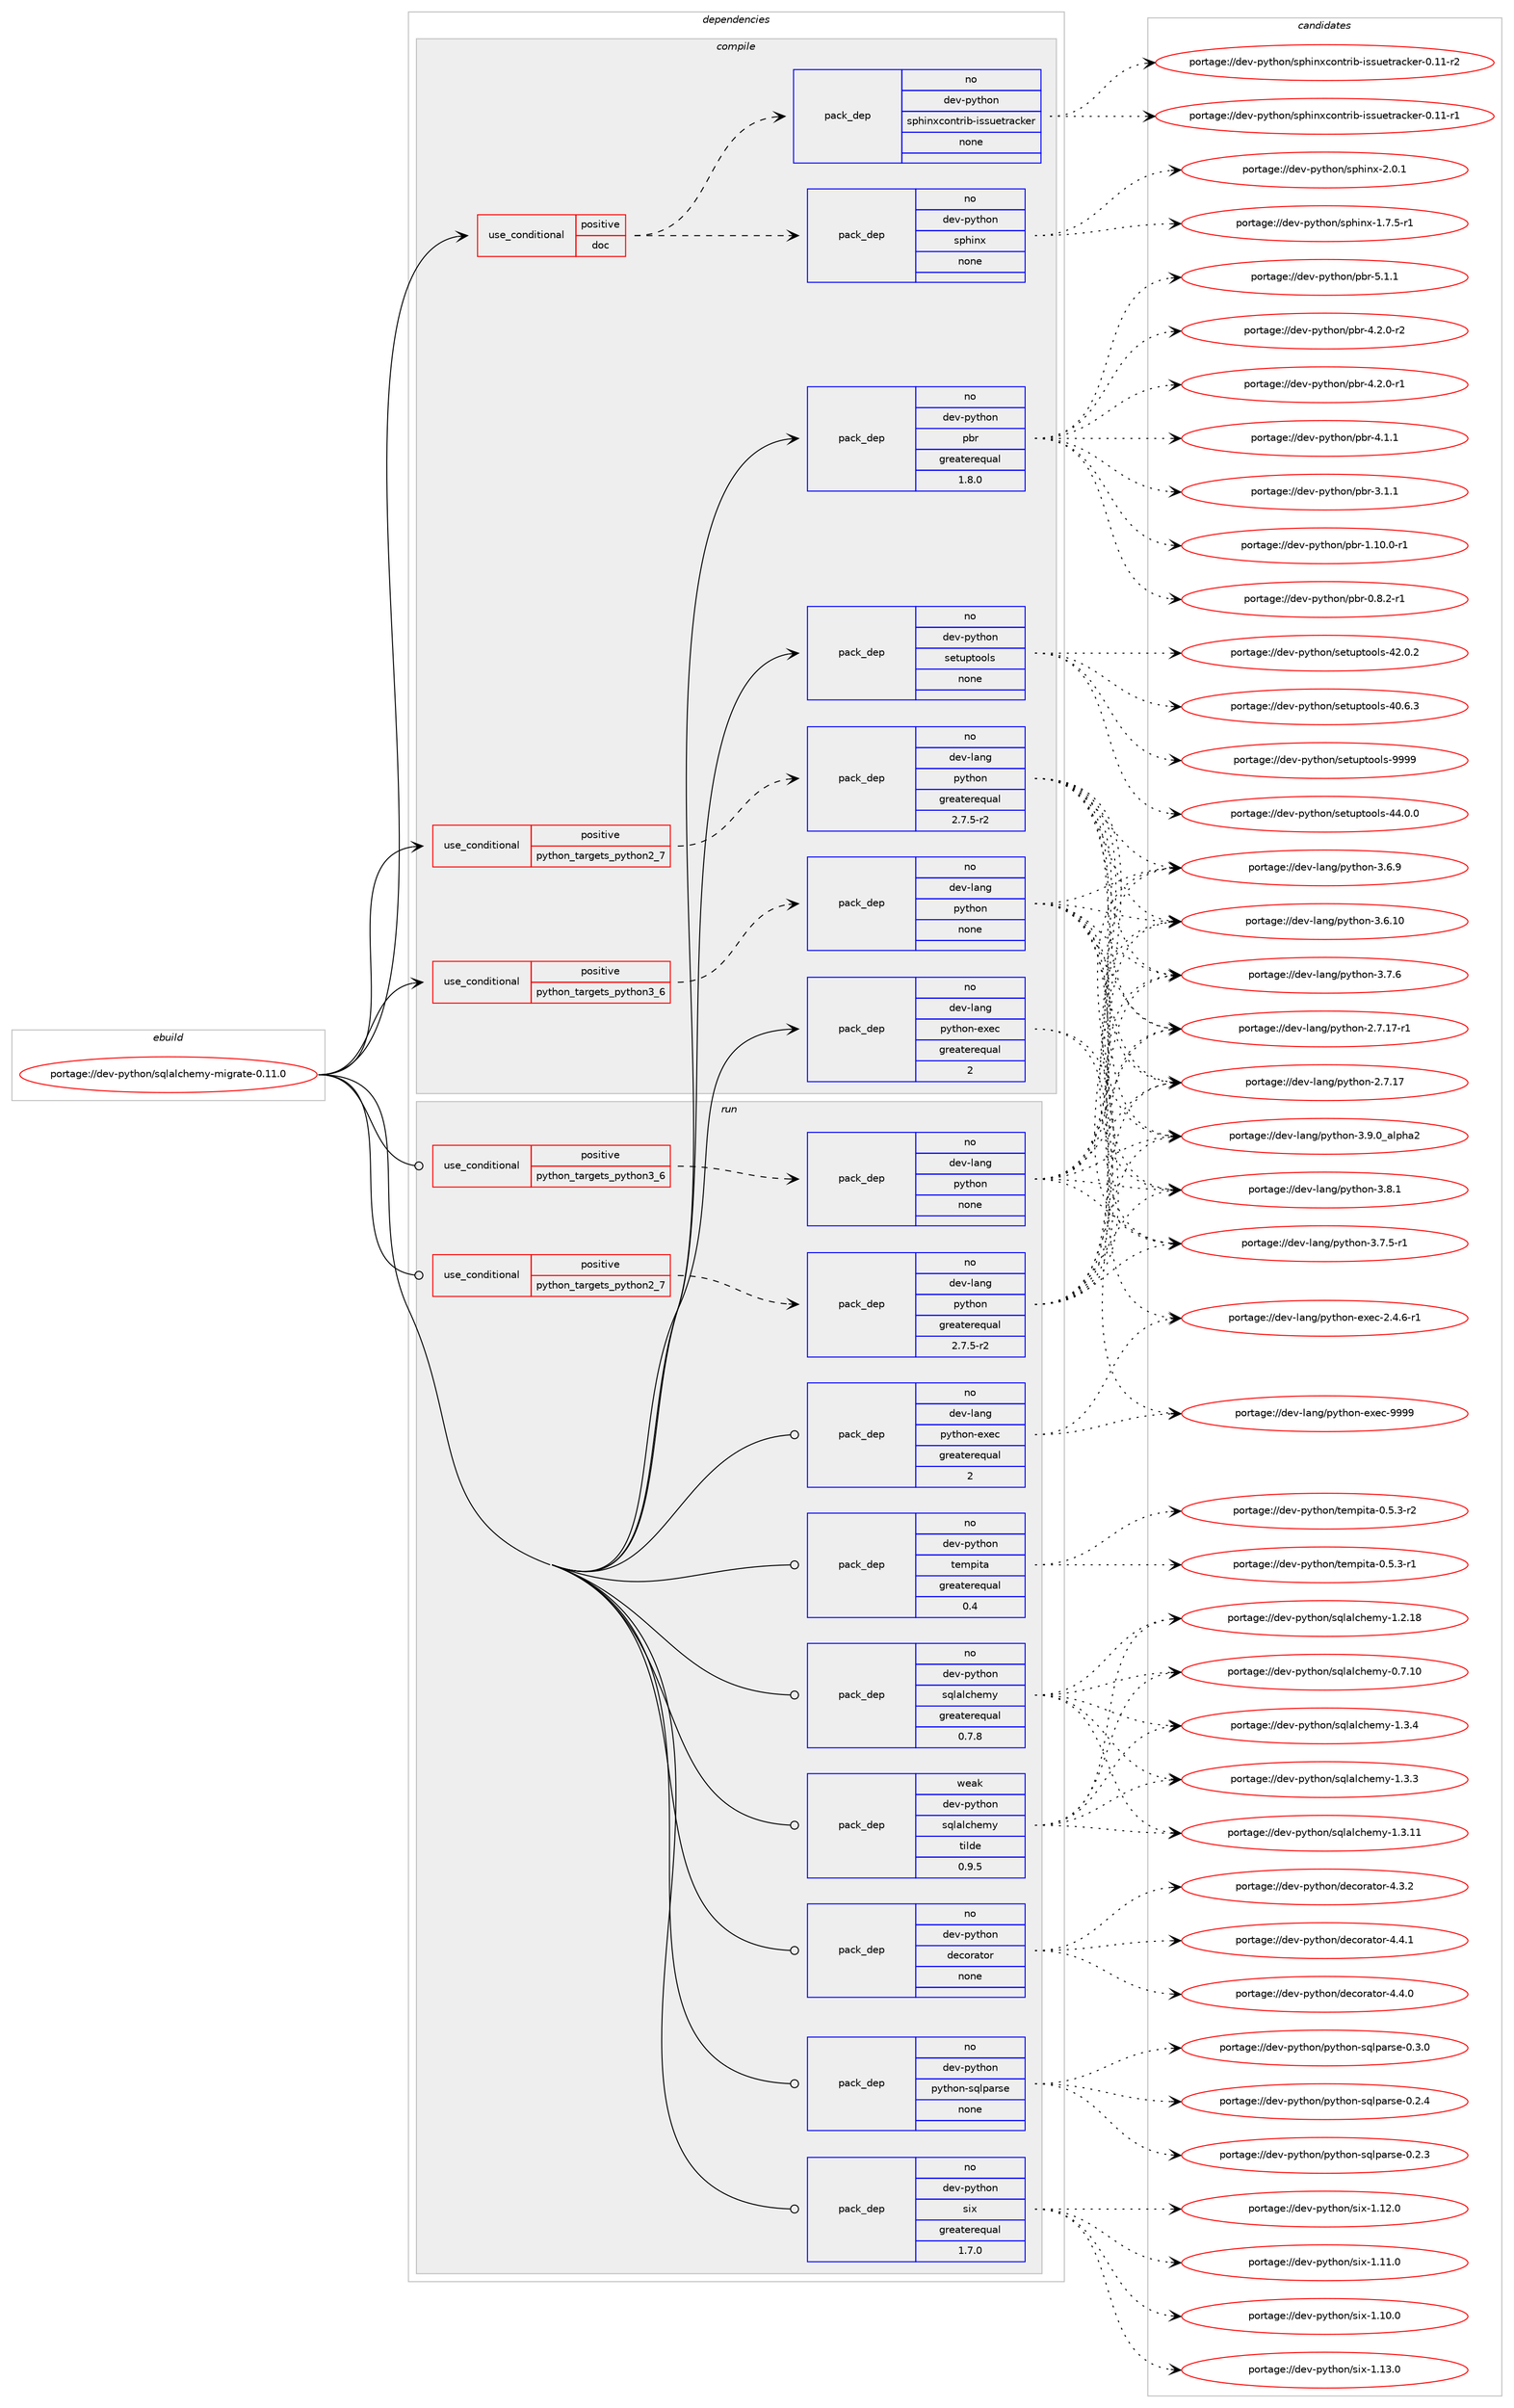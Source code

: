digraph prolog {

# *************
# Graph options
# *************

newrank=true;
concentrate=true;
compound=true;
graph [rankdir=LR,fontname=Helvetica,fontsize=10,ranksep=1.5];#, ranksep=2.5, nodesep=0.2];
edge  [arrowhead=vee];
node  [fontname=Helvetica,fontsize=10];

# **********
# The ebuild
# **********

subgraph cluster_leftcol {
color=gray;
label=<<i>ebuild</i>>;
id [label="portage://dev-python/sqlalchemy-migrate-0.11.0", color=red, width=4, href="../dev-python/sqlalchemy-migrate-0.11.0.svg"];
}

# ****************
# The dependencies
# ****************

subgraph cluster_midcol {
color=gray;
label=<<i>dependencies</i>>;
subgraph cluster_compile {
fillcolor="#eeeeee";
style=filled;
label=<<i>compile</i>>;
subgraph cond105436 {
dependency423971 [label=<<TABLE BORDER="0" CELLBORDER="1" CELLSPACING="0" CELLPADDING="4"><TR><TD ROWSPAN="3" CELLPADDING="10">use_conditional</TD></TR><TR><TD>positive</TD></TR><TR><TD>doc</TD></TR></TABLE>>, shape=none, color=red];
subgraph pack313637 {
dependency423972 [label=<<TABLE BORDER="0" CELLBORDER="1" CELLSPACING="0" CELLPADDING="4" WIDTH="220"><TR><TD ROWSPAN="6" CELLPADDING="30">pack_dep</TD></TR><TR><TD WIDTH="110">no</TD></TR><TR><TD>dev-python</TD></TR><TR><TD>sphinx</TD></TR><TR><TD>none</TD></TR><TR><TD></TD></TR></TABLE>>, shape=none, color=blue];
}
dependency423971:e -> dependency423972:w [weight=20,style="dashed",arrowhead="vee"];
subgraph pack313638 {
dependency423973 [label=<<TABLE BORDER="0" CELLBORDER="1" CELLSPACING="0" CELLPADDING="4" WIDTH="220"><TR><TD ROWSPAN="6" CELLPADDING="30">pack_dep</TD></TR><TR><TD WIDTH="110">no</TD></TR><TR><TD>dev-python</TD></TR><TR><TD>sphinxcontrib-issuetracker</TD></TR><TR><TD>none</TD></TR><TR><TD></TD></TR></TABLE>>, shape=none, color=blue];
}
dependency423971:e -> dependency423973:w [weight=20,style="dashed",arrowhead="vee"];
}
id:e -> dependency423971:w [weight=20,style="solid",arrowhead="vee"];
subgraph cond105437 {
dependency423974 [label=<<TABLE BORDER="0" CELLBORDER="1" CELLSPACING="0" CELLPADDING="4"><TR><TD ROWSPAN="3" CELLPADDING="10">use_conditional</TD></TR><TR><TD>positive</TD></TR><TR><TD>python_targets_python2_7</TD></TR></TABLE>>, shape=none, color=red];
subgraph pack313639 {
dependency423975 [label=<<TABLE BORDER="0" CELLBORDER="1" CELLSPACING="0" CELLPADDING="4" WIDTH="220"><TR><TD ROWSPAN="6" CELLPADDING="30">pack_dep</TD></TR><TR><TD WIDTH="110">no</TD></TR><TR><TD>dev-lang</TD></TR><TR><TD>python</TD></TR><TR><TD>greaterequal</TD></TR><TR><TD>2.7.5-r2</TD></TR></TABLE>>, shape=none, color=blue];
}
dependency423974:e -> dependency423975:w [weight=20,style="dashed",arrowhead="vee"];
}
id:e -> dependency423974:w [weight=20,style="solid",arrowhead="vee"];
subgraph cond105438 {
dependency423976 [label=<<TABLE BORDER="0" CELLBORDER="1" CELLSPACING="0" CELLPADDING="4"><TR><TD ROWSPAN="3" CELLPADDING="10">use_conditional</TD></TR><TR><TD>positive</TD></TR><TR><TD>python_targets_python3_6</TD></TR></TABLE>>, shape=none, color=red];
subgraph pack313640 {
dependency423977 [label=<<TABLE BORDER="0" CELLBORDER="1" CELLSPACING="0" CELLPADDING="4" WIDTH="220"><TR><TD ROWSPAN="6" CELLPADDING="30">pack_dep</TD></TR><TR><TD WIDTH="110">no</TD></TR><TR><TD>dev-lang</TD></TR><TR><TD>python</TD></TR><TR><TD>none</TD></TR><TR><TD></TD></TR></TABLE>>, shape=none, color=blue];
}
dependency423976:e -> dependency423977:w [weight=20,style="dashed",arrowhead="vee"];
}
id:e -> dependency423976:w [weight=20,style="solid",arrowhead="vee"];
subgraph pack313641 {
dependency423978 [label=<<TABLE BORDER="0" CELLBORDER="1" CELLSPACING="0" CELLPADDING="4" WIDTH="220"><TR><TD ROWSPAN="6" CELLPADDING="30">pack_dep</TD></TR><TR><TD WIDTH="110">no</TD></TR><TR><TD>dev-lang</TD></TR><TR><TD>python-exec</TD></TR><TR><TD>greaterequal</TD></TR><TR><TD>2</TD></TR></TABLE>>, shape=none, color=blue];
}
id:e -> dependency423978:w [weight=20,style="solid",arrowhead="vee"];
subgraph pack313642 {
dependency423979 [label=<<TABLE BORDER="0" CELLBORDER="1" CELLSPACING="0" CELLPADDING="4" WIDTH="220"><TR><TD ROWSPAN="6" CELLPADDING="30">pack_dep</TD></TR><TR><TD WIDTH="110">no</TD></TR><TR><TD>dev-python</TD></TR><TR><TD>pbr</TD></TR><TR><TD>greaterequal</TD></TR><TR><TD>1.8.0</TD></TR></TABLE>>, shape=none, color=blue];
}
id:e -> dependency423979:w [weight=20,style="solid",arrowhead="vee"];
subgraph pack313643 {
dependency423980 [label=<<TABLE BORDER="0" CELLBORDER="1" CELLSPACING="0" CELLPADDING="4" WIDTH="220"><TR><TD ROWSPAN="6" CELLPADDING="30">pack_dep</TD></TR><TR><TD WIDTH="110">no</TD></TR><TR><TD>dev-python</TD></TR><TR><TD>setuptools</TD></TR><TR><TD>none</TD></TR><TR><TD></TD></TR></TABLE>>, shape=none, color=blue];
}
id:e -> dependency423980:w [weight=20,style="solid",arrowhead="vee"];
}
subgraph cluster_compileandrun {
fillcolor="#eeeeee";
style=filled;
label=<<i>compile and run</i>>;
}
subgraph cluster_run {
fillcolor="#eeeeee";
style=filled;
label=<<i>run</i>>;
subgraph cond105439 {
dependency423981 [label=<<TABLE BORDER="0" CELLBORDER="1" CELLSPACING="0" CELLPADDING="4"><TR><TD ROWSPAN="3" CELLPADDING="10">use_conditional</TD></TR><TR><TD>positive</TD></TR><TR><TD>python_targets_python2_7</TD></TR></TABLE>>, shape=none, color=red];
subgraph pack313644 {
dependency423982 [label=<<TABLE BORDER="0" CELLBORDER="1" CELLSPACING="0" CELLPADDING="4" WIDTH="220"><TR><TD ROWSPAN="6" CELLPADDING="30">pack_dep</TD></TR><TR><TD WIDTH="110">no</TD></TR><TR><TD>dev-lang</TD></TR><TR><TD>python</TD></TR><TR><TD>greaterequal</TD></TR><TR><TD>2.7.5-r2</TD></TR></TABLE>>, shape=none, color=blue];
}
dependency423981:e -> dependency423982:w [weight=20,style="dashed",arrowhead="vee"];
}
id:e -> dependency423981:w [weight=20,style="solid",arrowhead="odot"];
subgraph cond105440 {
dependency423983 [label=<<TABLE BORDER="0" CELLBORDER="1" CELLSPACING="0" CELLPADDING="4"><TR><TD ROWSPAN="3" CELLPADDING="10">use_conditional</TD></TR><TR><TD>positive</TD></TR><TR><TD>python_targets_python3_6</TD></TR></TABLE>>, shape=none, color=red];
subgraph pack313645 {
dependency423984 [label=<<TABLE BORDER="0" CELLBORDER="1" CELLSPACING="0" CELLPADDING="4" WIDTH="220"><TR><TD ROWSPAN="6" CELLPADDING="30">pack_dep</TD></TR><TR><TD WIDTH="110">no</TD></TR><TR><TD>dev-lang</TD></TR><TR><TD>python</TD></TR><TR><TD>none</TD></TR><TR><TD></TD></TR></TABLE>>, shape=none, color=blue];
}
dependency423983:e -> dependency423984:w [weight=20,style="dashed",arrowhead="vee"];
}
id:e -> dependency423983:w [weight=20,style="solid",arrowhead="odot"];
subgraph pack313646 {
dependency423985 [label=<<TABLE BORDER="0" CELLBORDER="1" CELLSPACING="0" CELLPADDING="4" WIDTH="220"><TR><TD ROWSPAN="6" CELLPADDING="30">pack_dep</TD></TR><TR><TD WIDTH="110">no</TD></TR><TR><TD>dev-lang</TD></TR><TR><TD>python-exec</TD></TR><TR><TD>greaterequal</TD></TR><TR><TD>2</TD></TR></TABLE>>, shape=none, color=blue];
}
id:e -> dependency423985:w [weight=20,style="solid",arrowhead="odot"];
subgraph pack313647 {
dependency423986 [label=<<TABLE BORDER="0" CELLBORDER="1" CELLSPACING="0" CELLPADDING="4" WIDTH="220"><TR><TD ROWSPAN="6" CELLPADDING="30">pack_dep</TD></TR><TR><TD WIDTH="110">no</TD></TR><TR><TD>dev-python</TD></TR><TR><TD>decorator</TD></TR><TR><TD>none</TD></TR><TR><TD></TD></TR></TABLE>>, shape=none, color=blue];
}
id:e -> dependency423986:w [weight=20,style="solid",arrowhead="odot"];
subgraph pack313648 {
dependency423987 [label=<<TABLE BORDER="0" CELLBORDER="1" CELLSPACING="0" CELLPADDING="4" WIDTH="220"><TR><TD ROWSPAN="6" CELLPADDING="30">pack_dep</TD></TR><TR><TD WIDTH="110">no</TD></TR><TR><TD>dev-python</TD></TR><TR><TD>python-sqlparse</TD></TR><TR><TD>none</TD></TR><TR><TD></TD></TR></TABLE>>, shape=none, color=blue];
}
id:e -> dependency423987:w [weight=20,style="solid",arrowhead="odot"];
subgraph pack313649 {
dependency423988 [label=<<TABLE BORDER="0" CELLBORDER="1" CELLSPACING="0" CELLPADDING="4" WIDTH="220"><TR><TD ROWSPAN="6" CELLPADDING="30">pack_dep</TD></TR><TR><TD WIDTH="110">no</TD></TR><TR><TD>dev-python</TD></TR><TR><TD>six</TD></TR><TR><TD>greaterequal</TD></TR><TR><TD>1.7.0</TD></TR></TABLE>>, shape=none, color=blue];
}
id:e -> dependency423988:w [weight=20,style="solid",arrowhead="odot"];
subgraph pack313650 {
dependency423989 [label=<<TABLE BORDER="0" CELLBORDER="1" CELLSPACING="0" CELLPADDING="4" WIDTH="220"><TR><TD ROWSPAN="6" CELLPADDING="30">pack_dep</TD></TR><TR><TD WIDTH="110">no</TD></TR><TR><TD>dev-python</TD></TR><TR><TD>sqlalchemy</TD></TR><TR><TD>greaterequal</TD></TR><TR><TD>0.7.8</TD></TR></TABLE>>, shape=none, color=blue];
}
id:e -> dependency423989:w [weight=20,style="solid",arrowhead="odot"];
subgraph pack313651 {
dependency423990 [label=<<TABLE BORDER="0" CELLBORDER="1" CELLSPACING="0" CELLPADDING="4" WIDTH="220"><TR><TD ROWSPAN="6" CELLPADDING="30">pack_dep</TD></TR><TR><TD WIDTH="110">no</TD></TR><TR><TD>dev-python</TD></TR><TR><TD>tempita</TD></TR><TR><TD>greaterequal</TD></TR><TR><TD>0.4</TD></TR></TABLE>>, shape=none, color=blue];
}
id:e -> dependency423990:w [weight=20,style="solid",arrowhead="odot"];
subgraph pack313652 {
dependency423991 [label=<<TABLE BORDER="0" CELLBORDER="1" CELLSPACING="0" CELLPADDING="4" WIDTH="220"><TR><TD ROWSPAN="6" CELLPADDING="30">pack_dep</TD></TR><TR><TD WIDTH="110">weak</TD></TR><TR><TD>dev-python</TD></TR><TR><TD>sqlalchemy</TD></TR><TR><TD>tilde</TD></TR><TR><TD>0.9.5</TD></TR></TABLE>>, shape=none, color=blue];
}
id:e -> dependency423991:w [weight=20,style="solid",arrowhead="odot"];
}
}

# **************
# The candidates
# **************

subgraph cluster_choices {
rank=same;
color=gray;
label=<<i>candidates</i>>;

subgraph choice313637 {
color=black;
nodesep=1;
choice1001011184511212111610411111047115112104105110120455046484649 [label="portage://dev-python/sphinx-2.0.1", color=red, width=4,href="../dev-python/sphinx-2.0.1.svg"];
choice10010111845112121116104111110471151121041051101204549465546534511449 [label="portage://dev-python/sphinx-1.7.5-r1", color=red, width=4,href="../dev-python/sphinx-1.7.5-r1.svg"];
dependency423972:e -> choice1001011184511212111610411111047115112104105110120455046484649:w [style=dotted,weight="100"];
dependency423972:e -> choice10010111845112121116104111110471151121041051101204549465546534511449:w [style=dotted,weight="100"];
}
subgraph choice313638 {
color=black;
nodesep=1;
choice1001011184511212111610411111047115112104105110120991111101161141059845105115115117101116114979910710111445484649494511450 [label="portage://dev-python/sphinxcontrib-issuetracker-0.11-r2", color=red, width=4,href="../dev-python/sphinxcontrib-issuetracker-0.11-r2.svg"];
choice1001011184511212111610411111047115112104105110120991111101161141059845105115115117101116114979910710111445484649494511449 [label="portage://dev-python/sphinxcontrib-issuetracker-0.11-r1", color=red, width=4,href="../dev-python/sphinxcontrib-issuetracker-0.11-r1.svg"];
dependency423973:e -> choice1001011184511212111610411111047115112104105110120991111101161141059845105115115117101116114979910710111445484649494511450:w [style=dotted,weight="100"];
dependency423973:e -> choice1001011184511212111610411111047115112104105110120991111101161141059845105115115117101116114979910710111445484649494511449:w [style=dotted,weight="100"];
}
subgraph choice313639 {
color=black;
nodesep=1;
choice10010111845108971101034711212111610411111045514657464895971081121049750 [label="portage://dev-lang/python-3.9.0_alpha2", color=red, width=4,href="../dev-lang/python-3.9.0_alpha2.svg"];
choice100101118451089711010347112121116104111110455146564649 [label="portage://dev-lang/python-3.8.1", color=red, width=4,href="../dev-lang/python-3.8.1.svg"];
choice100101118451089711010347112121116104111110455146554654 [label="portage://dev-lang/python-3.7.6", color=red, width=4,href="../dev-lang/python-3.7.6.svg"];
choice1001011184510897110103471121211161041111104551465546534511449 [label="portage://dev-lang/python-3.7.5-r1", color=red, width=4,href="../dev-lang/python-3.7.5-r1.svg"];
choice100101118451089711010347112121116104111110455146544657 [label="portage://dev-lang/python-3.6.9", color=red, width=4,href="../dev-lang/python-3.6.9.svg"];
choice10010111845108971101034711212111610411111045514654464948 [label="portage://dev-lang/python-3.6.10", color=red, width=4,href="../dev-lang/python-3.6.10.svg"];
choice100101118451089711010347112121116104111110455046554649554511449 [label="portage://dev-lang/python-2.7.17-r1", color=red, width=4,href="../dev-lang/python-2.7.17-r1.svg"];
choice10010111845108971101034711212111610411111045504655464955 [label="portage://dev-lang/python-2.7.17", color=red, width=4,href="../dev-lang/python-2.7.17.svg"];
dependency423975:e -> choice10010111845108971101034711212111610411111045514657464895971081121049750:w [style=dotted,weight="100"];
dependency423975:e -> choice100101118451089711010347112121116104111110455146564649:w [style=dotted,weight="100"];
dependency423975:e -> choice100101118451089711010347112121116104111110455146554654:w [style=dotted,weight="100"];
dependency423975:e -> choice1001011184510897110103471121211161041111104551465546534511449:w [style=dotted,weight="100"];
dependency423975:e -> choice100101118451089711010347112121116104111110455146544657:w [style=dotted,weight="100"];
dependency423975:e -> choice10010111845108971101034711212111610411111045514654464948:w [style=dotted,weight="100"];
dependency423975:e -> choice100101118451089711010347112121116104111110455046554649554511449:w [style=dotted,weight="100"];
dependency423975:e -> choice10010111845108971101034711212111610411111045504655464955:w [style=dotted,weight="100"];
}
subgraph choice313640 {
color=black;
nodesep=1;
choice10010111845108971101034711212111610411111045514657464895971081121049750 [label="portage://dev-lang/python-3.9.0_alpha2", color=red, width=4,href="../dev-lang/python-3.9.0_alpha2.svg"];
choice100101118451089711010347112121116104111110455146564649 [label="portage://dev-lang/python-3.8.1", color=red, width=4,href="../dev-lang/python-3.8.1.svg"];
choice100101118451089711010347112121116104111110455146554654 [label="portage://dev-lang/python-3.7.6", color=red, width=4,href="../dev-lang/python-3.7.6.svg"];
choice1001011184510897110103471121211161041111104551465546534511449 [label="portage://dev-lang/python-3.7.5-r1", color=red, width=4,href="../dev-lang/python-3.7.5-r1.svg"];
choice100101118451089711010347112121116104111110455146544657 [label="portage://dev-lang/python-3.6.9", color=red, width=4,href="../dev-lang/python-3.6.9.svg"];
choice10010111845108971101034711212111610411111045514654464948 [label="portage://dev-lang/python-3.6.10", color=red, width=4,href="../dev-lang/python-3.6.10.svg"];
choice100101118451089711010347112121116104111110455046554649554511449 [label="portage://dev-lang/python-2.7.17-r1", color=red, width=4,href="../dev-lang/python-2.7.17-r1.svg"];
choice10010111845108971101034711212111610411111045504655464955 [label="portage://dev-lang/python-2.7.17", color=red, width=4,href="../dev-lang/python-2.7.17.svg"];
dependency423977:e -> choice10010111845108971101034711212111610411111045514657464895971081121049750:w [style=dotted,weight="100"];
dependency423977:e -> choice100101118451089711010347112121116104111110455146564649:w [style=dotted,weight="100"];
dependency423977:e -> choice100101118451089711010347112121116104111110455146554654:w [style=dotted,weight="100"];
dependency423977:e -> choice1001011184510897110103471121211161041111104551465546534511449:w [style=dotted,weight="100"];
dependency423977:e -> choice100101118451089711010347112121116104111110455146544657:w [style=dotted,weight="100"];
dependency423977:e -> choice10010111845108971101034711212111610411111045514654464948:w [style=dotted,weight="100"];
dependency423977:e -> choice100101118451089711010347112121116104111110455046554649554511449:w [style=dotted,weight="100"];
dependency423977:e -> choice10010111845108971101034711212111610411111045504655464955:w [style=dotted,weight="100"];
}
subgraph choice313641 {
color=black;
nodesep=1;
choice10010111845108971101034711212111610411111045101120101994557575757 [label="portage://dev-lang/python-exec-9999", color=red, width=4,href="../dev-lang/python-exec-9999.svg"];
choice10010111845108971101034711212111610411111045101120101994550465246544511449 [label="portage://dev-lang/python-exec-2.4.6-r1", color=red, width=4,href="../dev-lang/python-exec-2.4.6-r1.svg"];
dependency423978:e -> choice10010111845108971101034711212111610411111045101120101994557575757:w [style=dotted,weight="100"];
dependency423978:e -> choice10010111845108971101034711212111610411111045101120101994550465246544511449:w [style=dotted,weight="100"];
}
subgraph choice313642 {
color=black;
nodesep=1;
choice100101118451121211161041111104711298114455346494649 [label="portage://dev-python/pbr-5.1.1", color=red, width=4,href="../dev-python/pbr-5.1.1.svg"];
choice1001011184511212111610411111047112981144552465046484511450 [label="portage://dev-python/pbr-4.2.0-r2", color=red, width=4,href="../dev-python/pbr-4.2.0-r2.svg"];
choice1001011184511212111610411111047112981144552465046484511449 [label="portage://dev-python/pbr-4.2.0-r1", color=red, width=4,href="../dev-python/pbr-4.2.0-r1.svg"];
choice100101118451121211161041111104711298114455246494649 [label="portage://dev-python/pbr-4.1.1", color=red, width=4,href="../dev-python/pbr-4.1.1.svg"];
choice100101118451121211161041111104711298114455146494649 [label="portage://dev-python/pbr-3.1.1", color=red, width=4,href="../dev-python/pbr-3.1.1.svg"];
choice100101118451121211161041111104711298114454946494846484511449 [label="portage://dev-python/pbr-1.10.0-r1", color=red, width=4,href="../dev-python/pbr-1.10.0-r1.svg"];
choice1001011184511212111610411111047112981144548465646504511449 [label="portage://dev-python/pbr-0.8.2-r1", color=red, width=4,href="../dev-python/pbr-0.8.2-r1.svg"];
dependency423979:e -> choice100101118451121211161041111104711298114455346494649:w [style=dotted,weight="100"];
dependency423979:e -> choice1001011184511212111610411111047112981144552465046484511450:w [style=dotted,weight="100"];
dependency423979:e -> choice1001011184511212111610411111047112981144552465046484511449:w [style=dotted,weight="100"];
dependency423979:e -> choice100101118451121211161041111104711298114455246494649:w [style=dotted,weight="100"];
dependency423979:e -> choice100101118451121211161041111104711298114455146494649:w [style=dotted,weight="100"];
dependency423979:e -> choice100101118451121211161041111104711298114454946494846484511449:w [style=dotted,weight="100"];
dependency423979:e -> choice1001011184511212111610411111047112981144548465646504511449:w [style=dotted,weight="100"];
}
subgraph choice313643 {
color=black;
nodesep=1;
choice10010111845112121116104111110471151011161171121161111111081154557575757 [label="portage://dev-python/setuptools-9999", color=red, width=4,href="../dev-python/setuptools-9999.svg"];
choice100101118451121211161041111104711510111611711211611111110811545525246484648 [label="portage://dev-python/setuptools-44.0.0", color=red, width=4,href="../dev-python/setuptools-44.0.0.svg"];
choice100101118451121211161041111104711510111611711211611111110811545525046484650 [label="portage://dev-python/setuptools-42.0.2", color=red, width=4,href="../dev-python/setuptools-42.0.2.svg"];
choice100101118451121211161041111104711510111611711211611111110811545524846544651 [label="portage://dev-python/setuptools-40.6.3", color=red, width=4,href="../dev-python/setuptools-40.6.3.svg"];
dependency423980:e -> choice10010111845112121116104111110471151011161171121161111111081154557575757:w [style=dotted,weight="100"];
dependency423980:e -> choice100101118451121211161041111104711510111611711211611111110811545525246484648:w [style=dotted,weight="100"];
dependency423980:e -> choice100101118451121211161041111104711510111611711211611111110811545525046484650:w [style=dotted,weight="100"];
dependency423980:e -> choice100101118451121211161041111104711510111611711211611111110811545524846544651:w [style=dotted,weight="100"];
}
subgraph choice313644 {
color=black;
nodesep=1;
choice10010111845108971101034711212111610411111045514657464895971081121049750 [label="portage://dev-lang/python-3.9.0_alpha2", color=red, width=4,href="../dev-lang/python-3.9.0_alpha2.svg"];
choice100101118451089711010347112121116104111110455146564649 [label="portage://dev-lang/python-3.8.1", color=red, width=4,href="../dev-lang/python-3.8.1.svg"];
choice100101118451089711010347112121116104111110455146554654 [label="portage://dev-lang/python-3.7.6", color=red, width=4,href="../dev-lang/python-3.7.6.svg"];
choice1001011184510897110103471121211161041111104551465546534511449 [label="portage://dev-lang/python-3.7.5-r1", color=red, width=4,href="../dev-lang/python-3.7.5-r1.svg"];
choice100101118451089711010347112121116104111110455146544657 [label="portage://dev-lang/python-3.6.9", color=red, width=4,href="../dev-lang/python-3.6.9.svg"];
choice10010111845108971101034711212111610411111045514654464948 [label="portage://dev-lang/python-3.6.10", color=red, width=4,href="../dev-lang/python-3.6.10.svg"];
choice100101118451089711010347112121116104111110455046554649554511449 [label="portage://dev-lang/python-2.7.17-r1", color=red, width=4,href="../dev-lang/python-2.7.17-r1.svg"];
choice10010111845108971101034711212111610411111045504655464955 [label="portage://dev-lang/python-2.7.17", color=red, width=4,href="../dev-lang/python-2.7.17.svg"];
dependency423982:e -> choice10010111845108971101034711212111610411111045514657464895971081121049750:w [style=dotted,weight="100"];
dependency423982:e -> choice100101118451089711010347112121116104111110455146564649:w [style=dotted,weight="100"];
dependency423982:e -> choice100101118451089711010347112121116104111110455146554654:w [style=dotted,weight="100"];
dependency423982:e -> choice1001011184510897110103471121211161041111104551465546534511449:w [style=dotted,weight="100"];
dependency423982:e -> choice100101118451089711010347112121116104111110455146544657:w [style=dotted,weight="100"];
dependency423982:e -> choice10010111845108971101034711212111610411111045514654464948:w [style=dotted,weight="100"];
dependency423982:e -> choice100101118451089711010347112121116104111110455046554649554511449:w [style=dotted,weight="100"];
dependency423982:e -> choice10010111845108971101034711212111610411111045504655464955:w [style=dotted,weight="100"];
}
subgraph choice313645 {
color=black;
nodesep=1;
choice10010111845108971101034711212111610411111045514657464895971081121049750 [label="portage://dev-lang/python-3.9.0_alpha2", color=red, width=4,href="../dev-lang/python-3.9.0_alpha2.svg"];
choice100101118451089711010347112121116104111110455146564649 [label="portage://dev-lang/python-3.8.1", color=red, width=4,href="../dev-lang/python-3.8.1.svg"];
choice100101118451089711010347112121116104111110455146554654 [label="portage://dev-lang/python-3.7.6", color=red, width=4,href="../dev-lang/python-3.7.6.svg"];
choice1001011184510897110103471121211161041111104551465546534511449 [label="portage://dev-lang/python-3.7.5-r1", color=red, width=4,href="../dev-lang/python-3.7.5-r1.svg"];
choice100101118451089711010347112121116104111110455146544657 [label="portage://dev-lang/python-3.6.9", color=red, width=4,href="../dev-lang/python-3.6.9.svg"];
choice10010111845108971101034711212111610411111045514654464948 [label="portage://dev-lang/python-3.6.10", color=red, width=4,href="../dev-lang/python-3.6.10.svg"];
choice100101118451089711010347112121116104111110455046554649554511449 [label="portage://dev-lang/python-2.7.17-r1", color=red, width=4,href="../dev-lang/python-2.7.17-r1.svg"];
choice10010111845108971101034711212111610411111045504655464955 [label="portage://dev-lang/python-2.7.17", color=red, width=4,href="../dev-lang/python-2.7.17.svg"];
dependency423984:e -> choice10010111845108971101034711212111610411111045514657464895971081121049750:w [style=dotted,weight="100"];
dependency423984:e -> choice100101118451089711010347112121116104111110455146564649:w [style=dotted,weight="100"];
dependency423984:e -> choice100101118451089711010347112121116104111110455146554654:w [style=dotted,weight="100"];
dependency423984:e -> choice1001011184510897110103471121211161041111104551465546534511449:w [style=dotted,weight="100"];
dependency423984:e -> choice100101118451089711010347112121116104111110455146544657:w [style=dotted,weight="100"];
dependency423984:e -> choice10010111845108971101034711212111610411111045514654464948:w [style=dotted,weight="100"];
dependency423984:e -> choice100101118451089711010347112121116104111110455046554649554511449:w [style=dotted,weight="100"];
dependency423984:e -> choice10010111845108971101034711212111610411111045504655464955:w [style=dotted,weight="100"];
}
subgraph choice313646 {
color=black;
nodesep=1;
choice10010111845108971101034711212111610411111045101120101994557575757 [label="portage://dev-lang/python-exec-9999", color=red, width=4,href="../dev-lang/python-exec-9999.svg"];
choice10010111845108971101034711212111610411111045101120101994550465246544511449 [label="portage://dev-lang/python-exec-2.4.6-r1", color=red, width=4,href="../dev-lang/python-exec-2.4.6-r1.svg"];
dependency423985:e -> choice10010111845108971101034711212111610411111045101120101994557575757:w [style=dotted,weight="100"];
dependency423985:e -> choice10010111845108971101034711212111610411111045101120101994550465246544511449:w [style=dotted,weight="100"];
}
subgraph choice313647 {
color=black;
nodesep=1;
choice10010111845112121116104111110471001019911111497116111114455246524649 [label="portage://dev-python/decorator-4.4.1", color=red, width=4,href="../dev-python/decorator-4.4.1.svg"];
choice10010111845112121116104111110471001019911111497116111114455246524648 [label="portage://dev-python/decorator-4.4.0", color=red, width=4,href="../dev-python/decorator-4.4.0.svg"];
choice10010111845112121116104111110471001019911111497116111114455246514650 [label="portage://dev-python/decorator-4.3.2", color=red, width=4,href="../dev-python/decorator-4.3.2.svg"];
dependency423986:e -> choice10010111845112121116104111110471001019911111497116111114455246524649:w [style=dotted,weight="100"];
dependency423986:e -> choice10010111845112121116104111110471001019911111497116111114455246524648:w [style=dotted,weight="100"];
dependency423986:e -> choice10010111845112121116104111110471001019911111497116111114455246514650:w [style=dotted,weight="100"];
}
subgraph choice313648 {
color=black;
nodesep=1;
choice10010111845112121116104111110471121211161041111104511511310811297114115101454846514648 [label="portage://dev-python/python-sqlparse-0.3.0", color=red, width=4,href="../dev-python/python-sqlparse-0.3.0.svg"];
choice10010111845112121116104111110471121211161041111104511511310811297114115101454846504652 [label="portage://dev-python/python-sqlparse-0.2.4", color=red, width=4,href="../dev-python/python-sqlparse-0.2.4.svg"];
choice10010111845112121116104111110471121211161041111104511511310811297114115101454846504651 [label="portage://dev-python/python-sqlparse-0.2.3", color=red, width=4,href="../dev-python/python-sqlparse-0.2.3.svg"];
dependency423987:e -> choice10010111845112121116104111110471121211161041111104511511310811297114115101454846514648:w [style=dotted,weight="100"];
dependency423987:e -> choice10010111845112121116104111110471121211161041111104511511310811297114115101454846504652:w [style=dotted,weight="100"];
dependency423987:e -> choice10010111845112121116104111110471121211161041111104511511310811297114115101454846504651:w [style=dotted,weight="100"];
}
subgraph choice313649 {
color=black;
nodesep=1;
choice100101118451121211161041111104711510512045494649514648 [label="portage://dev-python/six-1.13.0", color=red, width=4,href="../dev-python/six-1.13.0.svg"];
choice100101118451121211161041111104711510512045494649504648 [label="portage://dev-python/six-1.12.0", color=red, width=4,href="../dev-python/six-1.12.0.svg"];
choice100101118451121211161041111104711510512045494649494648 [label="portage://dev-python/six-1.11.0", color=red, width=4,href="../dev-python/six-1.11.0.svg"];
choice100101118451121211161041111104711510512045494649484648 [label="portage://dev-python/six-1.10.0", color=red, width=4,href="../dev-python/six-1.10.0.svg"];
dependency423988:e -> choice100101118451121211161041111104711510512045494649514648:w [style=dotted,weight="100"];
dependency423988:e -> choice100101118451121211161041111104711510512045494649504648:w [style=dotted,weight="100"];
dependency423988:e -> choice100101118451121211161041111104711510512045494649494648:w [style=dotted,weight="100"];
dependency423988:e -> choice100101118451121211161041111104711510512045494649484648:w [style=dotted,weight="100"];
}
subgraph choice313650 {
color=black;
nodesep=1;
choice10010111845112121116104111110471151131089710899104101109121454946514652 [label="portage://dev-python/sqlalchemy-1.3.4", color=red, width=4,href="../dev-python/sqlalchemy-1.3.4.svg"];
choice10010111845112121116104111110471151131089710899104101109121454946514651 [label="portage://dev-python/sqlalchemy-1.3.3", color=red, width=4,href="../dev-python/sqlalchemy-1.3.3.svg"];
choice1001011184511212111610411111047115113108971089910410110912145494651464949 [label="portage://dev-python/sqlalchemy-1.3.11", color=red, width=4,href="../dev-python/sqlalchemy-1.3.11.svg"];
choice1001011184511212111610411111047115113108971089910410110912145494650464956 [label="portage://dev-python/sqlalchemy-1.2.18", color=red, width=4,href="../dev-python/sqlalchemy-1.2.18.svg"];
choice1001011184511212111610411111047115113108971089910410110912145484655464948 [label="portage://dev-python/sqlalchemy-0.7.10", color=red, width=4,href="../dev-python/sqlalchemy-0.7.10.svg"];
dependency423989:e -> choice10010111845112121116104111110471151131089710899104101109121454946514652:w [style=dotted,weight="100"];
dependency423989:e -> choice10010111845112121116104111110471151131089710899104101109121454946514651:w [style=dotted,weight="100"];
dependency423989:e -> choice1001011184511212111610411111047115113108971089910410110912145494651464949:w [style=dotted,weight="100"];
dependency423989:e -> choice1001011184511212111610411111047115113108971089910410110912145494650464956:w [style=dotted,weight="100"];
dependency423989:e -> choice1001011184511212111610411111047115113108971089910410110912145484655464948:w [style=dotted,weight="100"];
}
subgraph choice313651 {
color=black;
nodesep=1;
choice1001011184511212111610411111047116101109112105116974548465346514511450 [label="portage://dev-python/tempita-0.5.3-r2", color=red, width=4,href="../dev-python/tempita-0.5.3-r2.svg"];
choice1001011184511212111610411111047116101109112105116974548465346514511449 [label="portage://dev-python/tempita-0.5.3-r1", color=red, width=4,href="../dev-python/tempita-0.5.3-r1.svg"];
dependency423990:e -> choice1001011184511212111610411111047116101109112105116974548465346514511450:w [style=dotted,weight="100"];
dependency423990:e -> choice1001011184511212111610411111047116101109112105116974548465346514511449:w [style=dotted,weight="100"];
}
subgraph choice313652 {
color=black;
nodesep=1;
choice10010111845112121116104111110471151131089710899104101109121454946514652 [label="portage://dev-python/sqlalchemy-1.3.4", color=red, width=4,href="../dev-python/sqlalchemy-1.3.4.svg"];
choice10010111845112121116104111110471151131089710899104101109121454946514651 [label="portage://dev-python/sqlalchemy-1.3.3", color=red, width=4,href="../dev-python/sqlalchemy-1.3.3.svg"];
choice1001011184511212111610411111047115113108971089910410110912145494651464949 [label="portage://dev-python/sqlalchemy-1.3.11", color=red, width=4,href="../dev-python/sqlalchemy-1.3.11.svg"];
choice1001011184511212111610411111047115113108971089910410110912145494650464956 [label="portage://dev-python/sqlalchemy-1.2.18", color=red, width=4,href="../dev-python/sqlalchemy-1.2.18.svg"];
choice1001011184511212111610411111047115113108971089910410110912145484655464948 [label="portage://dev-python/sqlalchemy-0.7.10", color=red, width=4,href="../dev-python/sqlalchemy-0.7.10.svg"];
dependency423991:e -> choice10010111845112121116104111110471151131089710899104101109121454946514652:w [style=dotted,weight="100"];
dependency423991:e -> choice10010111845112121116104111110471151131089710899104101109121454946514651:w [style=dotted,weight="100"];
dependency423991:e -> choice1001011184511212111610411111047115113108971089910410110912145494651464949:w [style=dotted,weight="100"];
dependency423991:e -> choice1001011184511212111610411111047115113108971089910410110912145494650464956:w [style=dotted,weight="100"];
dependency423991:e -> choice1001011184511212111610411111047115113108971089910410110912145484655464948:w [style=dotted,weight="100"];
}
}

}
